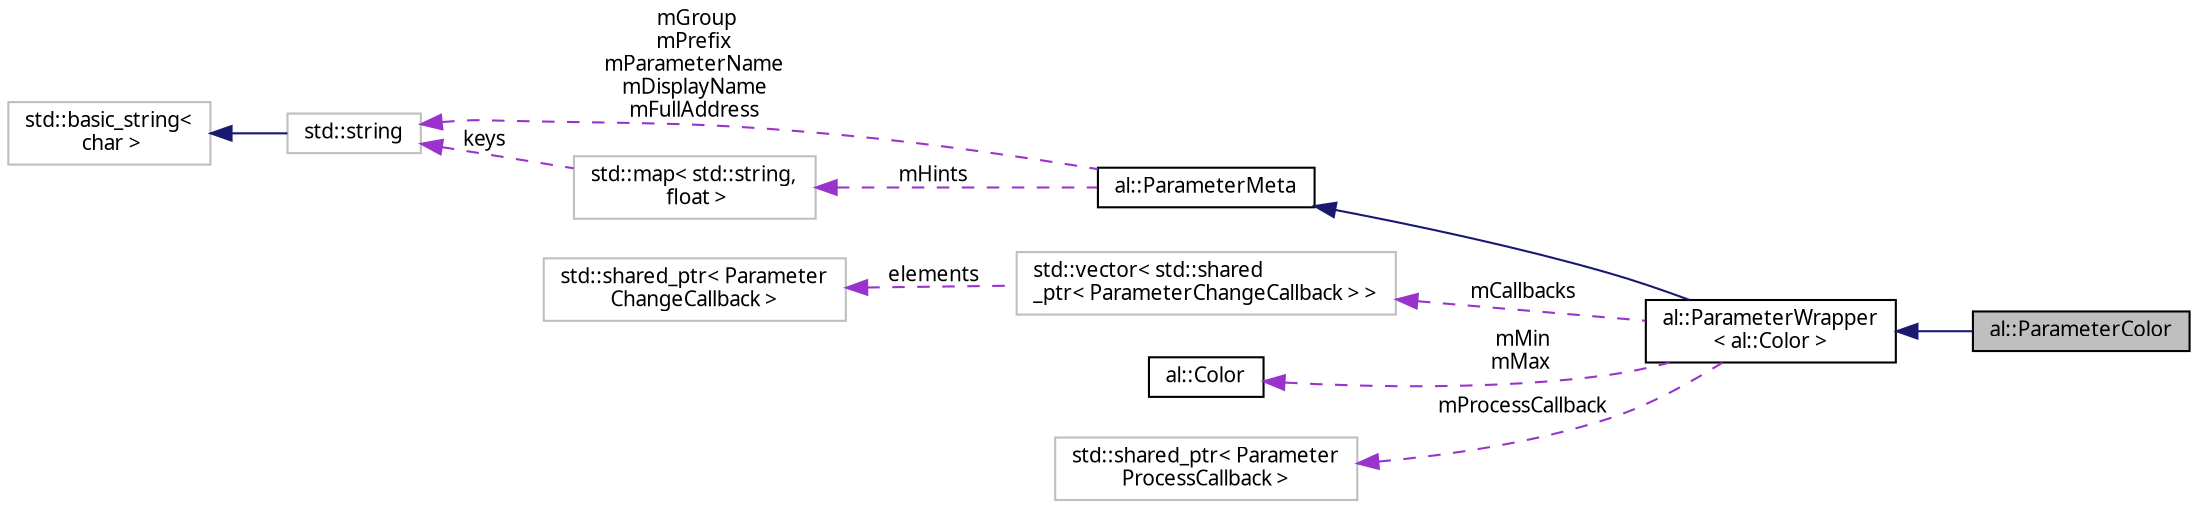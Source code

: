 digraph "al::ParameterColor"
{
 // LATEX_PDF_SIZE
  bgcolor="transparent";
  edge [fontname="FreeSans.ttf",fontsize="10",labelfontname="FreeSans.ttf",labelfontsize="10"];
  node [fontname="FreeSans.ttf",fontsize="10",shape=record];
  rankdir="LR";
  Node1 [label="al::ParameterColor",height=0.2,width=0.4,color="black", fillcolor="grey75", style="filled", fontcolor="black",tooltip=" "];
  Node2 -> Node1 [dir="back",color="midnightblue",fontsize="10",style="solid",fontname="FreeSans.ttf"];
  Node2 [label="al::ParameterWrapper\l\< al::Color \>",height=0.2,width=0.4,color="black",URL="$classal_1_1_parameter_wrapper.html",tooltip=" "];
  Node3 -> Node2 [dir="back",color="midnightblue",fontsize="10",style="solid",fontname="FreeSans.ttf"];
  Node3 [label="al::ParameterMeta",height=0.2,width=0.4,color="black",URL="$classal_1_1_parameter_meta.html",tooltip="The ParameterMeta class defines the base interface for Parameter metadata."];
  Node4 -> Node3 [dir="back",color="darkorchid3",fontsize="10",style="dashed",label=" mHints" ,fontname="FreeSans.ttf"];
  Node4 [label="std::map\< std::string,\l float \>",height=0.2,width=0.4,color="grey75",tooltip=" "];
  Node5 -> Node4 [dir="back",color="darkorchid3",fontsize="10",style="dashed",label=" keys" ,fontname="FreeSans.ttf"];
  Node5 [label="std::string",height=0.2,width=0.4,color="grey75",tooltip="STL class."];
  Node6 -> Node5 [dir="back",color="midnightblue",fontsize="10",style="solid",fontname="FreeSans.ttf"];
  Node6 [label="std::basic_string\<\l char \>",height=0.2,width=0.4,color="grey75",tooltip="STL class."];
  Node5 -> Node3 [dir="back",color="darkorchid3",fontsize="10",style="dashed",label=" mGroup\nmPrefix\nmParameterName\nmDisplayName\nmFullAddress" ,fontname="FreeSans.ttf"];
  Node7 -> Node2 [dir="back",color="darkorchid3",fontsize="10",style="dashed",label=" mCallbacks" ,fontname="FreeSans.ttf"];
  Node7 [label="std::vector\< std::shared\l_ptr\< ParameterChangeCallback \> \>",height=0.2,width=0.4,color="grey75",tooltip=" "];
  Node8 -> Node7 [dir="back",color="darkorchid3",fontsize="10",style="dashed",label=" elements" ,fontname="FreeSans.ttf"];
  Node8 [label="std::shared_ptr\< Parameter\lChangeCallback \>",height=0.2,width=0.4,color="grey75",tooltip=" "];
  Node9 -> Node2 [dir="back",color="darkorchid3",fontsize="10",style="dashed",label=" mMin\nmMax" ,fontname="FreeSans.ttf"];
  Node9 [label="al::Color",height=0.2,width=0.4,color="black",URL="$structal_1_1_color.html",tooltip=" "];
  Node10 -> Node2 [dir="back",color="darkorchid3",fontsize="10",style="dashed",label=" mProcessCallback" ,fontname="FreeSans.ttf"];
  Node10 [label="std::shared_ptr\< Parameter\lProcessCallback \>",height=0.2,width=0.4,color="grey75",tooltip=" "];
}
